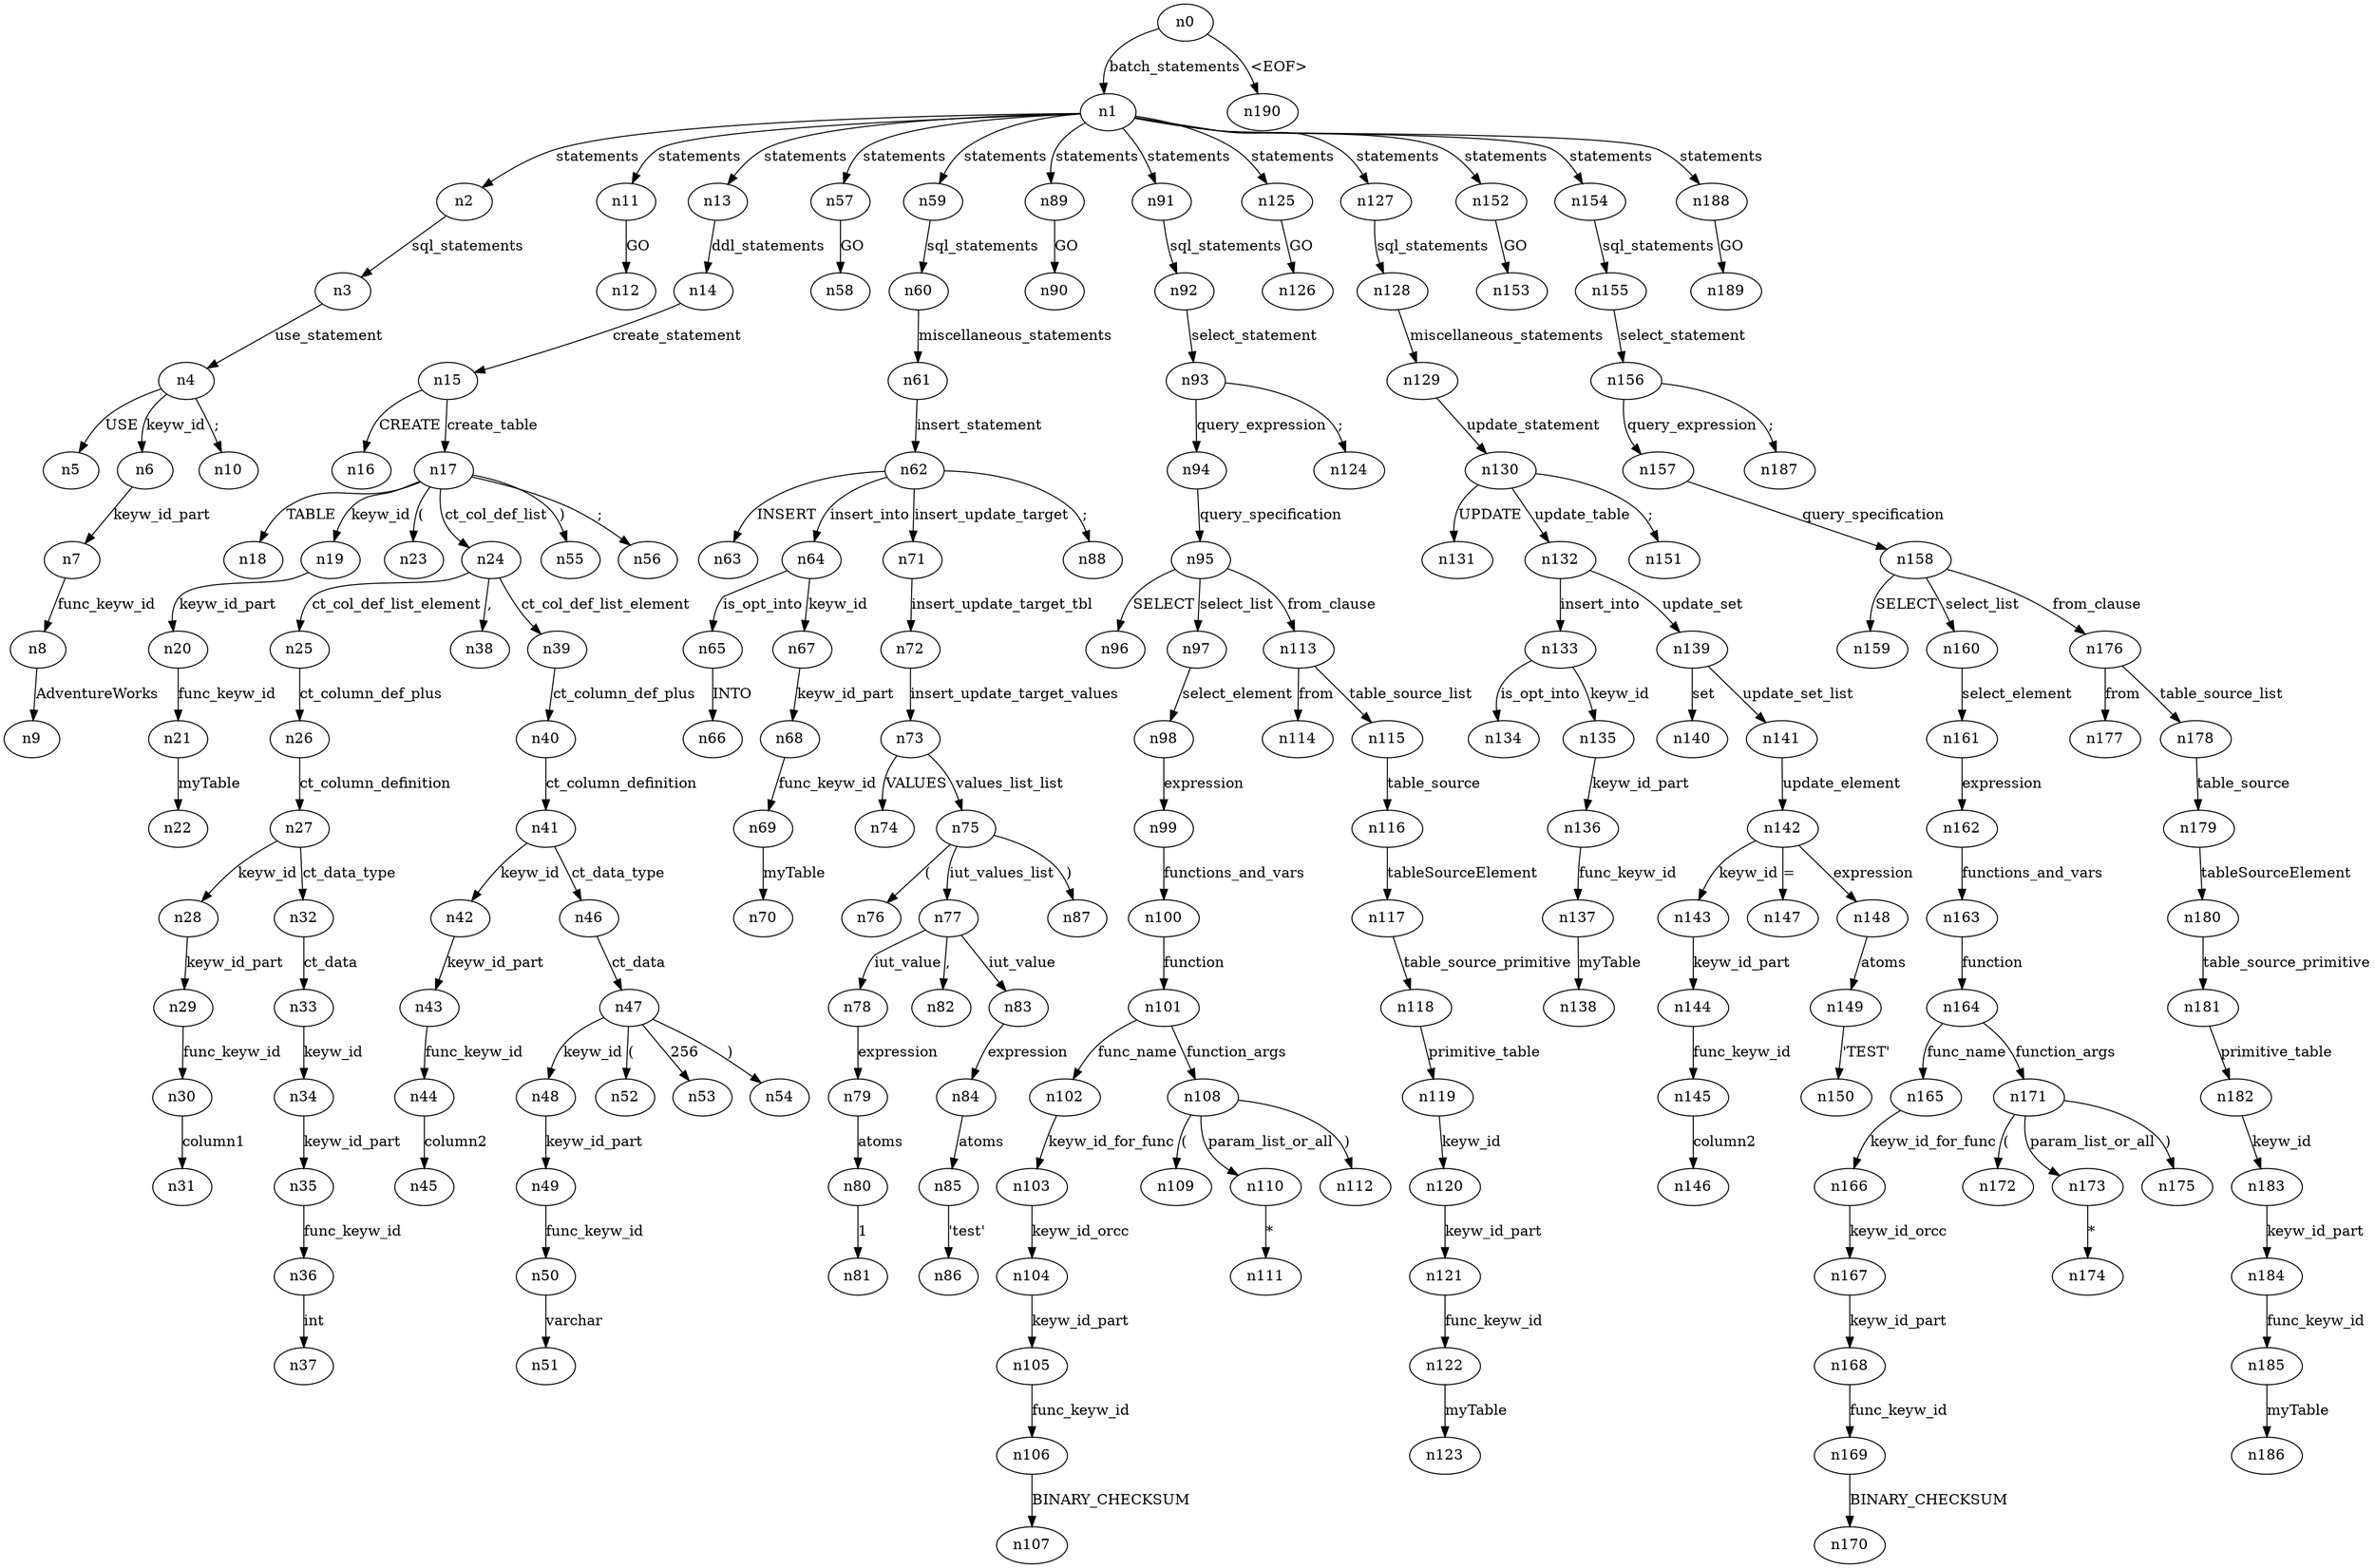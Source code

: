 digraph ParseTree {
  n0 -> n1 [label="batch_statements"];
  n1 -> n2 [label="statements"];
  n2 -> n3 [label="sql_statements"];
  n3 -> n4 [label="use_statement"];
  n4 -> n5 [label="USE"];
  n4 -> n6 [label="keyw_id"];
  n6 -> n7 [label="keyw_id_part"];
  n7 -> n8 [label="func_keyw_id"];
  n8 -> n9 [label="AdventureWorks"];
  n4 -> n10 [label=";"];
  n1 -> n11 [label="statements"];
  n11 -> n12 [label="GO"];
  n1 -> n13 [label="statements"];
  n13 -> n14 [label="ddl_statements"];
  n14 -> n15 [label="create_statement"];
  n15 -> n16 [label="CREATE"];
  n15 -> n17 [label="create_table"];
  n17 -> n18 [label="TABLE"];
  n17 -> n19 [label="keyw_id"];
  n19 -> n20 [label="keyw_id_part"];
  n20 -> n21 [label="func_keyw_id"];
  n21 -> n22 [label="myTable"];
  n17 -> n23 [label="("];
  n17 -> n24 [label="ct_col_def_list"];
  n24 -> n25 [label="ct_col_def_list_element"];
  n25 -> n26 [label="ct_column_def_plus"];
  n26 -> n27 [label="ct_column_definition"];
  n27 -> n28 [label="keyw_id"];
  n28 -> n29 [label="keyw_id_part"];
  n29 -> n30 [label="func_keyw_id"];
  n30 -> n31 [label="column1"];
  n27 -> n32 [label="ct_data_type"];
  n32 -> n33 [label="ct_data"];
  n33 -> n34 [label="keyw_id"];
  n34 -> n35 [label="keyw_id_part"];
  n35 -> n36 [label="func_keyw_id"];
  n36 -> n37 [label="int"];
  n24 -> n38 [label=","];
  n24 -> n39 [label="ct_col_def_list_element"];
  n39 -> n40 [label="ct_column_def_plus"];
  n40 -> n41 [label="ct_column_definition"];
  n41 -> n42 [label="keyw_id"];
  n42 -> n43 [label="keyw_id_part"];
  n43 -> n44 [label="func_keyw_id"];
  n44 -> n45 [label="column2"];
  n41 -> n46 [label="ct_data_type"];
  n46 -> n47 [label="ct_data"];
  n47 -> n48 [label="keyw_id"];
  n48 -> n49 [label="keyw_id_part"];
  n49 -> n50 [label="func_keyw_id"];
  n50 -> n51 [label="varchar"];
  n47 -> n52 [label="("];
  n47 -> n53 [label="256"];
  n47 -> n54 [label=")"];
  n17 -> n55 [label=")"];
  n17 -> n56 [label=";"];
  n1 -> n57 [label="statements"];
  n57 -> n58 [label="GO"];
  n1 -> n59 [label="statements"];
  n59 -> n60 [label="sql_statements"];
  n60 -> n61 [label="miscellaneous_statements"];
  n61 -> n62 [label="insert_statement"];
  n62 -> n63 [label="INSERT"];
  n62 -> n64 [label="insert_into"];
  n64 -> n65 [label="is_opt_into"];
  n65 -> n66 [label="INTO"];
  n64 -> n67 [label="keyw_id"];
  n67 -> n68 [label="keyw_id_part"];
  n68 -> n69 [label="func_keyw_id"];
  n69 -> n70 [label="myTable"];
  n62 -> n71 [label="insert_update_target"];
  n71 -> n72 [label="insert_update_target_tbl"];
  n72 -> n73 [label="insert_update_target_values"];
  n73 -> n74 [label="VALUES"];
  n73 -> n75 [label="values_list_list"];
  n75 -> n76 [label="("];
  n75 -> n77 [label="iut_values_list"];
  n77 -> n78 [label="iut_value"];
  n78 -> n79 [label="expression"];
  n79 -> n80 [label="atoms"];
  n80 -> n81 [label="1"];
  n77 -> n82 [label=","];
  n77 -> n83 [label="iut_value"];
  n83 -> n84 [label="expression"];
  n84 -> n85 [label="atoms"];
  n85 -> n86 [label="'test'"];
  n75 -> n87 [label=")"];
  n62 -> n88 [label=";"];
  n1 -> n89 [label="statements"];
  n89 -> n90 [label="GO"];
  n1 -> n91 [label="statements"];
  n91 -> n92 [label="sql_statements"];
  n92 -> n93 [label="select_statement"];
  n93 -> n94 [label="query_expression"];
  n94 -> n95 [label="query_specification"];
  n95 -> n96 [label="SELECT"];
  n95 -> n97 [label="select_list"];
  n97 -> n98 [label="select_element"];
  n98 -> n99 [label="expression"];
  n99 -> n100 [label="functions_and_vars"];
  n100 -> n101 [label="function"];
  n101 -> n102 [label="func_name"];
  n102 -> n103 [label="keyw_id_for_func"];
  n103 -> n104 [label="keyw_id_orcc"];
  n104 -> n105 [label="keyw_id_part"];
  n105 -> n106 [label="func_keyw_id"];
  n106 -> n107 [label="BINARY_CHECKSUM"];
  n101 -> n108 [label="function_args"];
  n108 -> n109 [label="("];
  n108 -> n110 [label="param_list_or_all"];
  n110 -> n111 [label="*"];
  n108 -> n112 [label=")"];
  n95 -> n113 [label="from_clause"];
  n113 -> n114 [label="from"];
  n113 -> n115 [label="table_source_list"];
  n115 -> n116 [label="table_source"];
  n116 -> n117 [label="tableSourceElement"];
  n117 -> n118 [label="table_source_primitive"];
  n118 -> n119 [label="primitive_table"];
  n119 -> n120 [label="keyw_id"];
  n120 -> n121 [label="keyw_id_part"];
  n121 -> n122 [label="func_keyw_id"];
  n122 -> n123 [label="myTable"];
  n93 -> n124 [label=";"];
  n1 -> n125 [label="statements"];
  n125 -> n126 [label="GO"];
  n1 -> n127 [label="statements"];
  n127 -> n128 [label="sql_statements"];
  n128 -> n129 [label="miscellaneous_statements"];
  n129 -> n130 [label="update_statement"];
  n130 -> n131 [label="UPDATE"];
  n130 -> n132 [label="update_table"];
  n132 -> n133 [label="insert_into"];
  n133 -> n134 [label="is_opt_into"];
  n133 -> n135 [label="keyw_id"];
  n135 -> n136 [label="keyw_id_part"];
  n136 -> n137 [label="func_keyw_id"];
  n137 -> n138 [label="myTable"];
  n132 -> n139 [label="update_set"];
  n139 -> n140 [label="set"];
  n139 -> n141 [label="update_set_list"];
  n141 -> n142 [label="update_element"];
  n142 -> n143 [label="keyw_id"];
  n143 -> n144 [label="keyw_id_part"];
  n144 -> n145 [label="func_keyw_id"];
  n145 -> n146 [label="column2"];
  n142 -> n147 [label="="];
  n142 -> n148 [label="expression"];
  n148 -> n149 [label="atoms"];
  n149 -> n150 [label="'TEST'"];
  n130 -> n151 [label=";"];
  n1 -> n152 [label="statements"];
  n152 -> n153 [label="GO"];
  n1 -> n154 [label="statements"];
  n154 -> n155 [label="sql_statements"];
  n155 -> n156 [label="select_statement"];
  n156 -> n157 [label="query_expression"];
  n157 -> n158 [label="query_specification"];
  n158 -> n159 [label="SELECT"];
  n158 -> n160 [label="select_list"];
  n160 -> n161 [label="select_element"];
  n161 -> n162 [label="expression"];
  n162 -> n163 [label="functions_and_vars"];
  n163 -> n164 [label="function"];
  n164 -> n165 [label="func_name"];
  n165 -> n166 [label="keyw_id_for_func"];
  n166 -> n167 [label="keyw_id_orcc"];
  n167 -> n168 [label="keyw_id_part"];
  n168 -> n169 [label="func_keyw_id"];
  n169 -> n170 [label="BINARY_CHECKSUM"];
  n164 -> n171 [label="function_args"];
  n171 -> n172 [label="("];
  n171 -> n173 [label="param_list_or_all"];
  n173 -> n174 [label="*"];
  n171 -> n175 [label=")"];
  n158 -> n176 [label="from_clause"];
  n176 -> n177 [label="from"];
  n176 -> n178 [label="table_source_list"];
  n178 -> n179 [label="table_source"];
  n179 -> n180 [label="tableSourceElement"];
  n180 -> n181 [label="table_source_primitive"];
  n181 -> n182 [label="primitive_table"];
  n182 -> n183 [label="keyw_id"];
  n183 -> n184 [label="keyw_id_part"];
  n184 -> n185 [label="func_keyw_id"];
  n185 -> n186 [label="myTable"];
  n156 -> n187 [label=";"];
  n1 -> n188 [label="statements"];
  n188 -> n189 [label="GO"];
  n0 -> n190 [label="<EOF>"];
}